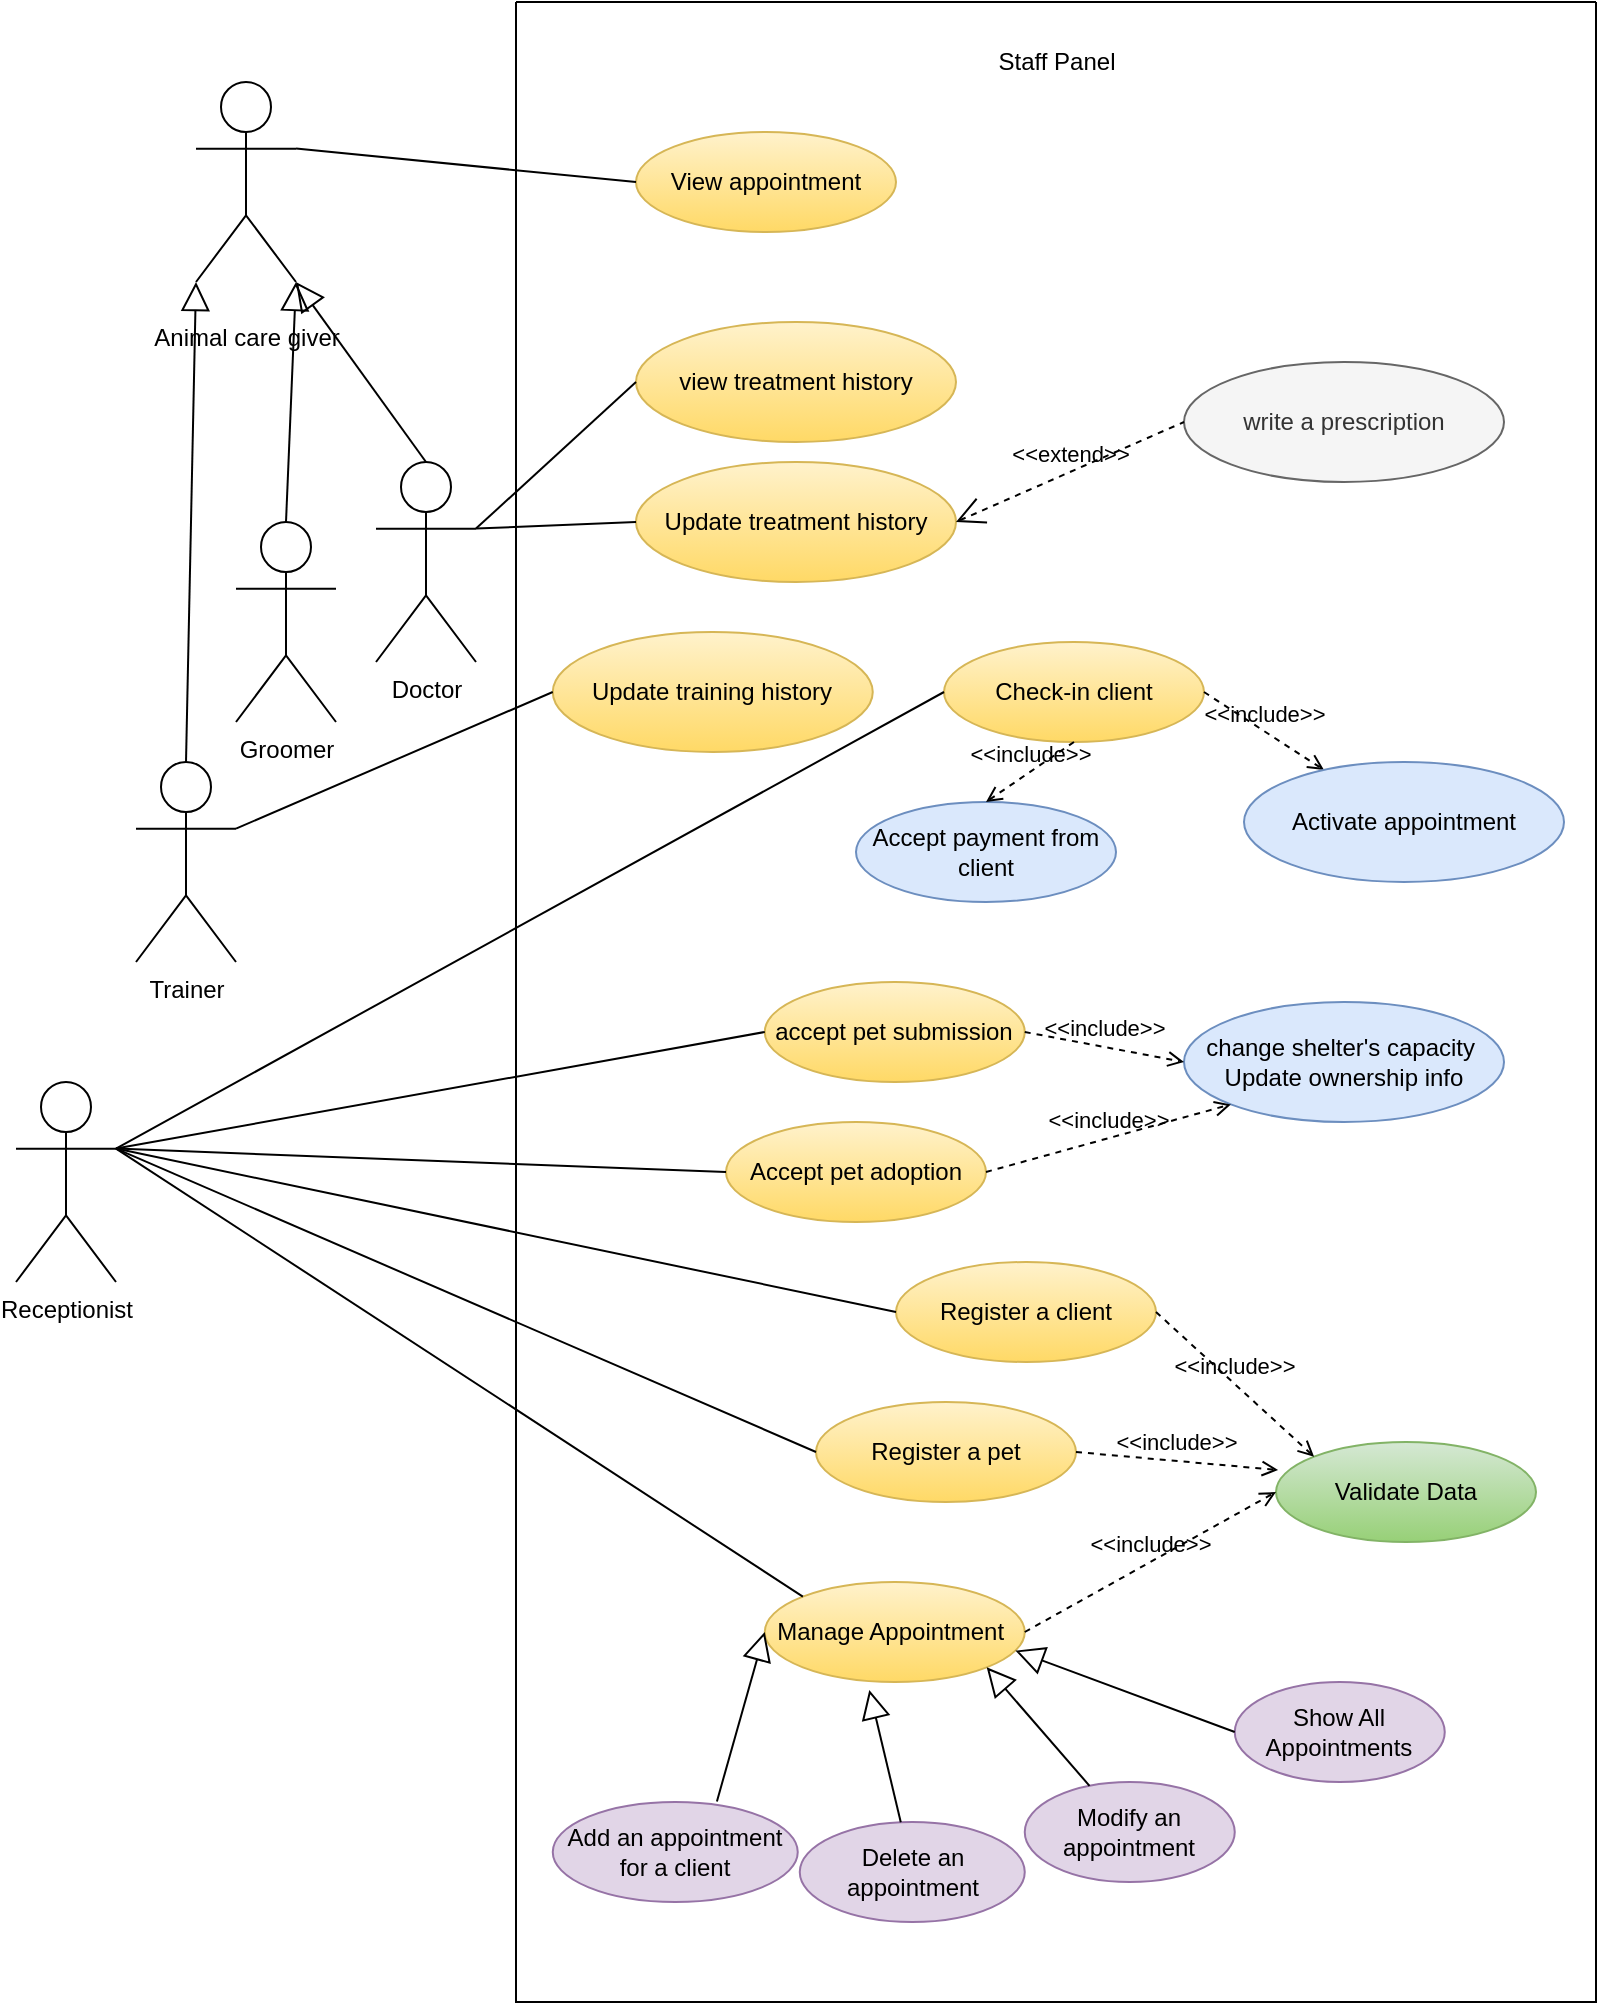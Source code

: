 <mxfile version="15.4.0" type="device"><diagram id="8cSKuVKdf73TwUSaXxKW" name="Page-1"><mxGraphModel dx="852" dy="494" grid="1" gridSize="10" guides="1" tooltips="1" connect="1" arrows="1" fold="1" page="1" pageScale="1" pageWidth="850" pageHeight="1100" math="0" shadow="0"><root><mxCell id="0"/><mxCell id="1" parent="0"/><mxCell id="Fg1Owx9ZgQX3L6xBfRgs-2" value="" style="swimlane;startSize=0;" parent="1" vertex="1"><mxGeometry x="300" y="270" width="540" height="1000" as="geometry"/></mxCell><mxCell id="Fg1Owx9ZgQX3L6xBfRgs-18" value="Delete an appointment" style="ellipse;whiteSpace=wrap;html=1;fillColor=#e1d5e7;strokeColor=#9673a6;" parent="Fg1Owx9ZgQX3L6xBfRgs-2" vertex="1"><mxGeometry x="141.88" y="910" width="112.5" height="50" as="geometry"/></mxCell><mxCell id="Fg1Owx9ZgQX3L6xBfRgs-19" value="Modify an appointment" style="ellipse;whiteSpace=wrap;html=1;fillColor=#e1d5e7;strokeColor=#9673a6;" parent="Fg1Owx9ZgQX3L6xBfRgs-2" vertex="1"><mxGeometry x="254.38" y="890" width="105" height="50" as="geometry"/></mxCell><mxCell id="Fg1Owx9ZgQX3L6xBfRgs-20" value="Manage Appointment&amp;nbsp;" style="ellipse;whiteSpace=wrap;html=1;fillColor=#fff2cc;strokeColor=#d6b656;gradientColor=#ffd966;" parent="Fg1Owx9ZgQX3L6xBfRgs-2" vertex="1"><mxGeometry x="124.38" y="790" width="130" height="50" as="geometry"/></mxCell><mxCell id="Fg1Owx9ZgQX3L6xBfRgs-21" value="Add an appointment for a client" style="ellipse;whiteSpace=wrap;html=1;fillColor=#e1d5e7;strokeColor=#9673a6;" parent="Fg1Owx9ZgQX3L6xBfRgs-2" vertex="1"><mxGeometry x="18.38" y="900" width="122.5" height="50" as="geometry"/></mxCell><mxCell id="Fg1Owx9ZgQX3L6xBfRgs-22" value="" style="edgeStyle=none;html=1;endArrow=block;endFill=0;endSize=12;verticalAlign=bottom;rounded=0;entryX=0;entryY=0.5;entryDx=0;entryDy=0;exitX=0.67;exitY=-0.006;exitDx=0;exitDy=0;exitPerimeter=0;" parent="Fg1Owx9ZgQX3L6xBfRgs-2" source="Fg1Owx9ZgQX3L6xBfRgs-21" target="Fg1Owx9ZgQX3L6xBfRgs-20" edge="1"><mxGeometry width="160" relative="1" as="geometry"><mxPoint x="103.146" y="950.843" as="sourcePoint"/><mxPoint x="-112.16" y="489.65" as="targetPoint"/></mxGeometry></mxCell><mxCell id="Fg1Owx9ZgQX3L6xBfRgs-23" value="" style="edgeStyle=none;html=1;endArrow=block;endFill=0;endSize=12;verticalAlign=bottom;rounded=0;entryX=0.402;entryY=1.08;entryDx=0;entryDy=0;entryPerimeter=0;" parent="Fg1Owx9ZgQX3L6xBfRgs-2" source="Fg1Owx9ZgQX3L6xBfRgs-18" target="Fg1Owx9ZgQX3L6xBfRgs-20" edge="1"><mxGeometry width="160" relative="1" as="geometry"><mxPoint x="-138.85" y="580.52" as="sourcePoint"/><mxPoint x="-102.16" y="499.65" as="targetPoint"/></mxGeometry></mxCell><mxCell id="Fg1Owx9ZgQX3L6xBfRgs-24" value="" style="edgeStyle=none;html=1;endArrow=block;endFill=0;endSize=12;verticalAlign=bottom;rounded=0;entryX=1;entryY=1;entryDx=0;entryDy=0;" parent="Fg1Owx9ZgQX3L6xBfRgs-2" source="Fg1Owx9ZgQX3L6xBfRgs-19" target="Fg1Owx9ZgQX3L6xBfRgs-20" edge="1"><mxGeometry width="160" relative="1" as="geometry"><mxPoint x="-128.85" y="590.52" as="sourcePoint"/><mxPoint x="-92.16" y="509.65" as="targetPoint"/></mxGeometry></mxCell><mxCell id="Fg1Owx9ZgQX3L6xBfRgs-28" value="Check-in client" style="ellipse;whiteSpace=wrap;html=1;fillColor=#fff2cc;strokeColor=#d6b656;gradientColor=#ffd966;" parent="Fg1Owx9ZgQX3L6xBfRgs-2" vertex="1"><mxGeometry x="214" y="320" width="130" height="50" as="geometry"/></mxCell><mxCell id="Fg1Owx9ZgQX3L6xBfRgs-30" value="&amp;lt;&amp;lt;include&amp;gt;&amp;gt;" style="edgeStyle=none;html=1;endArrow=open;verticalAlign=bottom;dashed=1;labelBackgroundColor=none;rounded=0;exitX=1;exitY=0.5;exitDx=0;exitDy=0;" parent="Fg1Owx9ZgQX3L6xBfRgs-2" source="Fg1Owx9ZgQX3L6xBfRgs-28" target="Fg1Owx9ZgQX3L6xBfRgs-32" edge="1"><mxGeometry width="160" relative="1" as="geometry"><mxPoint x="289.5" y="330" as="sourcePoint"/><mxPoint x="399.5" y="360" as="targetPoint"/></mxGeometry></mxCell><mxCell id="Fg1Owx9ZgQX3L6xBfRgs-32" value="Activate appointment" style="ellipse;whiteSpace=wrap;html=1;fillColor=#dae8fc;strokeColor=#6c8ebf;" parent="Fg1Owx9ZgQX3L6xBfRgs-2" vertex="1"><mxGeometry x="364" y="380" width="160" height="60" as="geometry"/></mxCell><mxCell id="Fg1Owx9ZgQX3L6xBfRgs-33" value="Validate Data" style="ellipse;whiteSpace=wrap;html=1;fillColor=#d5e8d4;strokeColor=#82b366;gradientColor=#97d077;" parent="Fg1Owx9ZgQX3L6xBfRgs-2" vertex="1"><mxGeometry x="380" y="720" width="130" height="50" as="geometry"/></mxCell><mxCell id="Fg1Owx9ZgQX3L6xBfRgs-34" value="&amp;lt;&amp;lt;include&amp;gt;&amp;gt;" style="edgeStyle=none;html=1;endArrow=open;verticalAlign=bottom;dashed=1;labelBackgroundColor=none;rounded=0;exitX=1;exitY=0.5;exitDx=0;exitDy=0;entryX=0;entryY=0.5;entryDx=0;entryDy=0;" parent="Fg1Owx9ZgQX3L6xBfRgs-2" source="Fg1Owx9ZgQX3L6xBfRgs-20" target="Fg1Owx9ZgQX3L6xBfRgs-33" edge="1"><mxGeometry width="160" relative="1" as="geometry"><mxPoint x="223.879" y="817.387" as="sourcePoint"/><mxPoint x="194" y="660" as="targetPoint"/></mxGeometry></mxCell><mxCell id="Fg1Owx9ZgQX3L6xBfRgs-36" value="Update treatment history" style="ellipse;whiteSpace=wrap;html=1;gradientColor=#ffd966;fillColor=#fff2cc;strokeColor=#d6b656;" parent="Fg1Owx9ZgQX3L6xBfRgs-2" vertex="1"><mxGeometry x="60" y="230" width="160" height="60" as="geometry"/></mxCell><mxCell id="Fg1Owx9ZgQX3L6xBfRgs-39" value="write a prescription" style="ellipse;whiteSpace=wrap;html=1;fillColor=#f5f5f5;strokeColor=#666666;fontColor=#333333;" parent="Fg1Owx9ZgQX3L6xBfRgs-2" vertex="1"><mxGeometry x="334" y="180" width="160" height="60" as="geometry"/></mxCell><mxCell id="Fg1Owx9ZgQX3L6xBfRgs-12" value="Staff Panel" style="text;html=1;align=center;verticalAlign=middle;resizable=0;points=[];autosize=1;strokeColor=none;fillColor=none;" parent="Fg1Owx9ZgQX3L6xBfRgs-2" vertex="1"><mxGeometry x="235" y="20" width="70" height="20" as="geometry"/></mxCell><mxCell id="Fg1Owx9ZgQX3L6xBfRgs-42" value="&amp;lt;&amp;lt;extend&amp;gt;&amp;gt;" style="edgeStyle=none;html=1;startArrow=open;endArrow=none;startSize=12;verticalAlign=bottom;dashed=1;labelBackgroundColor=none;rounded=0;exitX=1;exitY=0.5;exitDx=0;exitDy=0;entryX=0;entryY=0.5;entryDx=0;entryDy=0;" parent="Fg1Owx9ZgQX3L6xBfRgs-2" source="Fg1Owx9ZgQX3L6xBfRgs-36" target="Fg1Owx9ZgQX3L6xBfRgs-39" edge="1"><mxGeometry width="160" relative="1" as="geometry"><mxPoint x="294" y="60" as="sourcePoint"/><mxPoint x="454" y="60" as="targetPoint"/></mxGeometry></mxCell><mxCell id="Fg1Owx9ZgQX3L6xBfRgs-43" value="Update training history" style="ellipse;whiteSpace=wrap;html=1;gradientColor=#ffd966;fillColor=#fff2cc;strokeColor=#d6b656;" parent="Fg1Owx9ZgQX3L6xBfRgs-2" vertex="1"><mxGeometry x="18.38" y="315" width="160" height="60" as="geometry"/></mxCell><mxCell id="2h1cOL4pzbpLduTiYbip-5" value="Accept payment from client" style="ellipse;whiteSpace=wrap;html=1;fillColor=#dae8fc;strokeColor=#6c8ebf;" parent="Fg1Owx9ZgQX3L6xBfRgs-2" vertex="1"><mxGeometry x="170" y="400" width="130" height="50" as="geometry"/></mxCell><mxCell id="2h1cOL4pzbpLduTiYbip-14" value="View appointment" style="ellipse;whiteSpace=wrap;html=1;fillColor=#fff2cc;strokeColor=#d6b656;gradientColor=#ffd966;" parent="Fg1Owx9ZgQX3L6xBfRgs-2" vertex="1"><mxGeometry x="60" y="65" width="130" height="50" as="geometry"/></mxCell><mxCell id="PeNA6U6Kok27qZ-wCcE7-1" value="accept pet submission" style="ellipse;whiteSpace=wrap;html=1;fillColor=#fff2cc;strokeColor=#d6b656;gradientColor=#ffd966;" parent="Fg1Owx9ZgQX3L6xBfRgs-2" vertex="1"><mxGeometry x="124.38" y="490" width="130" height="50" as="geometry"/></mxCell><mxCell id="PeNA6U6Kok27qZ-wCcE7-4" value="Accept pet adoption" style="ellipse;whiteSpace=wrap;html=1;fillColor=#fff2cc;strokeColor=#d6b656;gradientColor=#ffd966;" parent="Fg1Owx9ZgQX3L6xBfRgs-2" vertex="1"><mxGeometry x="105" y="560" width="130" height="50" as="geometry"/></mxCell><mxCell id="PeNA6U6Kok27qZ-wCcE7-7" value="change shelter's capacity&amp;nbsp;&lt;br&gt;Update ownership info" style="ellipse;whiteSpace=wrap;html=1;fillColor=#dae8fc;strokeColor=#6c8ebf;" parent="Fg1Owx9ZgQX3L6xBfRgs-2" vertex="1"><mxGeometry x="334" y="500" width="160" height="60" as="geometry"/></mxCell><mxCell id="PeNA6U6Kok27qZ-wCcE7-6" value="&amp;lt;&amp;lt;include&amp;gt;&amp;gt;" style="edgeStyle=none;html=1;endArrow=open;verticalAlign=bottom;dashed=1;labelBackgroundColor=none;rounded=0;exitX=1;exitY=0.5;exitDx=0;exitDy=0;entryX=0;entryY=0.5;entryDx=0;entryDy=0;" parent="Fg1Owx9ZgQX3L6xBfRgs-2" source="PeNA6U6Kok27qZ-wCcE7-1" target="PeNA6U6Kok27qZ-wCcE7-7" edge="1"><mxGeometry width="160" relative="1" as="geometry"><mxPoint x="260" y="785" as="sourcePoint"/><mxPoint x="375.62" y="725" as="targetPoint"/></mxGeometry></mxCell><mxCell id="PeNA6U6Kok27qZ-wCcE7-5" value="&amp;lt;&amp;lt;include&amp;gt;&amp;gt;" style="edgeStyle=none;html=1;endArrow=open;verticalAlign=bottom;dashed=1;labelBackgroundColor=none;rounded=0;exitX=1;exitY=0.5;exitDx=0;exitDy=0;entryX=0;entryY=1;entryDx=0;entryDy=0;" parent="Fg1Owx9ZgQX3L6xBfRgs-2" source="PeNA6U6Kok27qZ-wCcE7-4" target="PeNA6U6Kok27qZ-wCcE7-7" edge="1"><mxGeometry width="160" relative="1" as="geometry"><mxPoint x="260" y="785" as="sourcePoint"/><mxPoint x="320" y="680" as="targetPoint"/></mxGeometry></mxCell><mxCell id="PeNA6U6Kok27qZ-wCcE7-8" value="Register a client" style="ellipse;whiteSpace=wrap;html=1;fillColor=#fff2cc;strokeColor=#d6b656;gradientColor=#ffd966;" parent="Fg1Owx9ZgQX3L6xBfRgs-2" vertex="1"><mxGeometry x="190" y="630" width="130" height="50" as="geometry"/></mxCell><mxCell id="PeNA6U6Kok27qZ-wCcE7-9" value="Register a pet" style="ellipse;whiteSpace=wrap;html=1;fillColor=#fff2cc;strokeColor=#d6b656;gradientColor=#ffd966;" parent="Fg1Owx9ZgQX3L6xBfRgs-2" vertex="1"><mxGeometry x="150" y="700" width="130" height="50" as="geometry"/></mxCell><mxCell id="PeNA6U6Kok27qZ-wCcE7-10" value="&amp;lt;&amp;lt;include&amp;gt;&amp;gt;" style="edgeStyle=none;html=1;endArrow=open;verticalAlign=bottom;dashed=1;labelBackgroundColor=none;rounded=0;exitX=1;exitY=0.5;exitDx=0;exitDy=0;entryX=0;entryY=0;entryDx=0;entryDy=0;" parent="Fg1Owx9ZgQX3L6xBfRgs-2" source="PeNA6U6Kok27qZ-wCcE7-8" target="Fg1Owx9ZgQX3L6xBfRgs-33" edge="1"><mxGeometry width="160" relative="1" as="geometry"><mxPoint x="258.38" y="875" as="sourcePoint"/><mxPoint x="374" y="815" as="targetPoint"/></mxGeometry></mxCell><mxCell id="PeNA6U6Kok27qZ-wCcE7-11" value="&amp;lt;&amp;lt;include&amp;gt;&amp;gt;" style="edgeStyle=none;html=1;endArrow=open;verticalAlign=bottom;dashed=1;labelBackgroundColor=none;rounded=0;exitX=1;exitY=0.5;exitDx=0;exitDy=0;entryX=0.008;entryY=0.28;entryDx=0;entryDy=0;entryPerimeter=0;" parent="Fg1Owx9ZgQX3L6xBfRgs-2" source="PeNA6U6Kok27qZ-wCcE7-9" target="Fg1Owx9ZgQX3L6xBfRgs-33" edge="1"><mxGeometry width="160" relative="1" as="geometry"><mxPoint x="330" y="685" as="sourcePoint"/><mxPoint x="393.038" y="797.322" as="targetPoint"/></mxGeometry></mxCell><mxCell id="yn3LlEutCHXkUkZ1DkQR-1" value="Show All Appointments" style="ellipse;whiteSpace=wrap;html=1;fillColor=#e1d5e7;strokeColor=#9673a6;" parent="Fg1Owx9ZgQX3L6xBfRgs-2" vertex="1"><mxGeometry x="359.38" y="840" width="105" height="50" as="geometry"/></mxCell><mxCell id="yn3LlEutCHXkUkZ1DkQR-2" style="edgeStyle=orthogonalEdgeStyle;rounded=0;orthogonalLoop=1;jettySize=auto;html=1;exitX=0.5;exitY=1;exitDx=0;exitDy=0;" parent="Fg1Owx9ZgQX3L6xBfRgs-2" source="yn3LlEutCHXkUkZ1DkQR-1" target="yn3LlEutCHXkUkZ1DkQR-1" edge="1"><mxGeometry relative="1" as="geometry"/></mxCell><mxCell id="yn3LlEutCHXkUkZ1DkQR-3" value="" style="edgeStyle=none;html=1;endArrow=block;endFill=0;endSize=12;verticalAlign=bottom;rounded=0;entryX=0.964;entryY=0.686;entryDx=0;entryDy=0;entryPerimeter=0;exitX=0;exitY=0.5;exitDx=0;exitDy=0;" parent="Fg1Owx9ZgQX3L6xBfRgs-2" source="yn3LlEutCHXkUkZ1DkQR-1" target="Fg1Owx9ZgQX3L6xBfRgs-20" edge="1"><mxGeometry width="160" relative="1" as="geometry"><mxPoint x="297.04" y="901.854" as="sourcePoint"/><mxPoint x="245.509" y="842.613" as="targetPoint"/></mxGeometry></mxCell><mxCell id="V5aopG9s_KX421tEjruH-1" value="view treatment history" style="ellipse;whiteSpace=wrap;html=1;gradientColor=#ffd966;fillColor=#fff2cc;strokeColor=#d6b656;" parent="Fg1Owx9ZgQX3L6xBfRgs-2" vertex="1"><mxGeometry x="60.0" y="160" width="160" height="60" as="geometry"/></mxCell><mxCell id="Ytpv2ZAKM3aMQ0BJw7X0-1" value="&amp;lt;&amp;lt;include&amp;gt;&amp;gt;" style="edgeStyle=none;html=1;endArrow=open;verticalAlign=bottom;dashed=1;labelBackgroundColor=none;rounded=0;exitX=0.5;exitY=1;exitDx=0;exitDy=0;entryX=0.5;entryY=0;entryDx=0;entryDy=0;" edge="1" parent="Fg1Owx9ZgQX3L6xBfRgs-2" source="Fg1Owx9ZgQX3L6xBfRgs-28" target="2h1cOL4pzbpLduTiYbip-5"><mxGeometry width="160" relative="1" as="geometry"><mxPoint x="354" y="355" as="sourcePoint"/><mxPoint x="414.022" y="394.014" as="targetPoint"/></mxGeometry></mxCell><mxCell id="Fg1Owx9ZgQX3L6xBfRgs-3" value="Trainer" style="shape=umlActor;html=1;verticalLabelPosition=bottom;verticalAlign=top;align=center;" parent="1" vertex="1"><mxGeometry x="110" y="650" width="50" height="100" as="geometry"/></mxCell><mxCell id="Fg1Owx9ZgQX3L6xBfRgs-4" value="Groomer&lt;br&gt;" style="shape=umlActor;html=1;verticalLabelPosition=bottom;verticalAlign=top;align=center;" parent="1" vertex="1"><mxGeometry x="160" y="530" width="50" height="100" as="geometry"/></mxCell><mxCell id="Fg1Owx9ZgQX3L6xBfRgs-5" value="Doctor" style="shape=umlActor;html=1;verticalLabelPosition=bottom;verticalAlign=top;align=center;" parent="1" vertex="1"><mxGeometry x="230" y="500" width="50" height="100" as="geometry"/></mxCell><mxCell id="Fg1Owx9ZgQX3L6xBfRgs-6" value="&lt;br&gt;Animal care giver" style="shape=umlActor;html=1;verticalLabelPosition=bottom;verticalAlign=top;align=center;" parent="1" vertex="1"><mxGeometry x="140" y="310" width="50" height="100" as="geometry"/></mxCell><mxCell id="Fg1Owx9ZgQX3L6xBfRgs-7" value="" style="edgeStyle=none;html=1;endArrow=block;endFill=0;endSize=12;verticalAlign=bottom;rounded=0;exitX=0.5;exitY=0;exitDx=0;exitDy=0;exitPerimeter=0;entryX=0;entryY=1;entryDx=0;entryDy=0;entryPerimeter=0;" parent="1" source="Fg1Owx9ZgQX3L6xBfRgs-3" target="Fg1Owx9ZgQX3L6xBfRgs-6" edge="1"><mxGeometry width="160" relative="1" as="geometry"><mxPoint x="300" y="560" as="sourcePoint"/><mxPoint x="180" y="430" as="targetPoint"/></mxGeometry></mxCell><mxCell id="Fg1Owx9ZgQX3L6xBfRgs-8" value="" style="edgeStyle=none;html=1;endArrow=block;endFill=0;endSize=12;verticalAlign=bottom;rounded=0;exitX=0.5;exitY=0;exitDx=0;exitDy=0;exitPerimeter=0;entryX=1;entryY=1;entryDx=0;entryDy=0;entryPerimeter=0;" parent="1" source="Fg1Owx9ZgQX3L6xBfRgs-4" target="Fg1Owx9ZgQX3L6xBfRgs-6" edge="1"><mxGeometry width="160" relative="1" as="geometry"><mxPoint x="25" y="560" as="sourcePoint"/><mxPoint x="50" y="500" as="targetPoint"/></mxGeometry></mxCell><mxCell id="Fg1Owx9ZgQX3L6xBfRgs-9" value="" style="edgeStyle=none;html=1;endArrow=block;endFill=0;endSize=12;verticalAlign=bottom;rounded=0;exitX=0.5;exitY=0;exitDx=0;exitDy=0;exitPerimeter=0;entryX=1;entryY=1;entryDx=0;entryDy=0;entryPerimeter=0;" parent="1" source="Fg1Owx9ZgQX3L6xBfRgs-5" target="Fg1Owx9ZgQX3L6xBfRgs-6" edge="1"><mxGeometry width="160" relative="1" as="geometry"><mxPoint x="-815" y="770" as="sourcePoint"/><mxPoint x="-790" y="710" as="targetPoint"/></mxGeometry></mxCell><mxCell id="Fg1Owx9ZgQX3L6xBfRgs-10" value="Receptionist" style="shape=umlActor;html=1;verticalLabelPosition=bottom;verticalAlign=top;align=center;" parent="1" vertex="1"><mxGeometry x="50" y="810" width="50" height="100" as="geometry"/></mxCell><mxCell id="Fg1Owx9ZgQX3L6xBfRgs-17" value="" style="edgeStyle=none;html=1;endArrow=none;verticalAlign=bottom;rounded=0;exitX=1;exitY=0.333;exitDx=0;exitDy=0;exitPerimeter=0;entryX=0;entryY=0;entryDx=0;entryDy=0;" parent="1" source="Fg1Owx9ZgQX3L6xBfRgs-10" target="Fg1Owx9ZgQX3L6xBfRgs-20" edge="1"><mxGeometry width="160" relative="1" as="geometry"><mxPoint x="480" y="630" as="sourcePoint"/><mxPoint x="640" y="630" as="targetPoint"/></mxGeometry></mxCell><mxCell id="Fg1Owx9ZgQX3L6xBfRgs-29" value="" style="edgeStyle=none;html=1;endArrow=none;verticalAlign=bottom;rounded=0;exitX=1;exitY=0.333;exitDx=0;exitDy=0;exitPerimeter=0;entryX=0;entryY=0.5;entryDx=0;entryDy=0;" parent="1" source="Fg1Owx9ZgQX3L6xBfRgs-10" target="Fg1Owx9ZgQX3L6xBfRgs-28" edge="1"><mxGeometry width="160" relative="1" as="geometry"><mxPoint x="100" y="733.333" as="sourcePoint"/><mxPoint x="428.5" y="695" as="targetPoint"/></mxGeometry></mxCell><mxCell id="Fg1Owx9ZgQX3L6xBfRgs-37" value="" style="edgeStyle=none;html=1;endArrow=none;verticalAlign=bottom;rounded=0;exitX=1;exitY=0.333;exitDx=0;exitDy=0;exitPerimeter=0;entryX=0;entryY=0.5;entryDx=0;entryDy=0;" parent="1" source="Fg1Owx9ZgQX3L6xBfRgs-5" target="Fg1Owx9ZgQX3L6xBfRgs-36" edge="1"><mxGeometry width="160" relative="1" as="geometry"><mxPoint x="200" y="353.333" as="sourcePoint"/><mxPoint x="420.0" y="420" as="targetPoint"/></mxGeometry></mxCell><mxCell id="Fg1Owx9ZgQX3L6xBfRgs-44" value="" style="edgeStyle=none;html=1;endArrow=none;verticalAlign=bottom;rounded=0;exitX=1;exitY=0.333;exitDx=0;exitDy=0;exitPerimeter=0;entryX=0;entryY=0.5;entryDx=0;entryDy=0;" parent="1" source="Fg1Owx9ZgQX3L6xBfRgs-3" target="Fg1Owx9ZgQX3L6xBfRgs-43" edge="1"><mxGeometry width="160" relative="1" as="geometry"><mxPoint x="190" y="720" as="sourcePoint"/><mxPoint x="350" y="720" as="targetPoint"/></mxGeometry></mxCell><mxCell id="2h1cOL4pzbpLduTiYbip-15" value="" style="edgeStyle=none;html=1;endArrow=none;verticalAlign=bottom;rounded=0;exitX=1;exitY=0.333;exitDx=0;exitDy=0;exitPerimeter=0;entryX=0;entryY=0.5;entryDx=0;entryDy=0;" parent="1" source="Fg1Owx9ZgQX3L6xBfRgs-6" target="2h1cOL4pzbpLduTiYbip-14" edge="1"><mxGeometry width="160" relative="1" as="geometry"><mxPoint x="200" y="353.333" as="sourcePoint"/><mxPoint x="370" y="335" as="targetPoint"/></mxGeometry></mxCell><mxCell id="PeNA6U6Kok27qZ-wCcE7-2" value="" style="edgeStyle=none;html=1;endArrow=none;verticalAlign=bottom;rounded=0;exitX=1;exitY=0.333;exitDx=0;exitDy=0;exitPerimeter=0;entryX=0;entryY=0.5;entryDx=0;entryDy=0;" parent="1" source="Fg1Owx9ZgQX3L6xBfRgs-10" target="PeNA6U6Kok27qZ-wCcE7-1" edge="1"><mxGeometry width="160" relative="1" as="geometry"><mxPoint x="100" y="813.333" as="sourcePoint"/><mxPoint x="453.5" y="825" as="targetPoint"/></mxGeometry></mxCell><mxCell id="PeNA6U6Kok27qZ-wCcE7-3" value="" style="edgeStyle=none;html=1;endArrow=none;verticalAlign=bottom;rounded=0;exitX=1;exitY=0.333;exitDx=0;exitDy=0;exitPerimeter=0;entryX=0;entryY=0.5;entryDx=0;entryDy=0;" parent="1" source="Fg1Owx9ZgQX3L6xBfRgs-10" target="PeNA6U6Kok27qZ-wCcE7-4" edge="1"><mxGeometry width="160" relative="1" as="geometry"><mxPoint x="110" y="823.333" as="sourcePoint"/><mxPoint x="370" y="860" as="targetPoint"/></mxGeometry></mxCell><mxCell id="PeNA6U6Kok27qZ-wCcE7-12" value="" style="edgeStyle=none;html=1;endArrow=none;verticalAlign=bottom;rounded=0;exitX=1;exitY=0.333;exitDx=0;exitDy=0;exitPerimeter=0;entryX=0;entryY=0.5;entryDx=0;entryDy=0;" parent="1" source="Fg1Owx9ZgQX3L6xBfRgs-10" target="PeNA6U6Kok27qZ-wCcE7-8" edge="1"><mxGeometry width="160" relative="1" as="geometry"><mxPoint x="100" y="813.333" as="sourcePoint"/><mxPoint x="415" y="895" as="targetPoint"/></mxGeometry></mxCell><mxCell id="PeNA6U6Kok27qZ-wCcE7-13" value="" style="edgeStyle=none;html=1;endArrow=none;verticalAlign=bottom;rounded=0;exitX=1;exitY=0.333;exitDx=0;exitDy=0;exitPerimeter=0;entryX=0;entryY=0.5;entryDx=0;entryDy=0;" parent="1" source="Fg1Owx9ZgQX3L6xBfRgs-10" target="PeNA6U6Kok27qZ-wCcE7-9" edge="1"><mxGeometry width="160" relative="1" as="geometry"><mxPoint x="110" y="823.333" as="sourcePoint"/><mxPoint x="425" y="905" as="targetPoint"/></mxGeometry></mxCell><mxCell id="V5aopG9s_KX421tEjruH-2" value="" style="edgeStyle=none;html=1;endArrow=none;verticalAlign=bottom;rounded=0;exitX=1;exitY=0.333;exitDx=0;exitDy=0;exitPerimeter=0;entryX=0;entryY=0.5;entryDx=0;entryDy=0;" parent="1" source="Fg1Owx9ZgQX3L6xBfRgs-5" target="V5aopG9s_KX421tEjruH-1" edge="1"><mxGeometry width="160" relative="1" as="geometry"><mxPoint x="290" y="543.333" as="sourcePoint"/><mxPoint x="370" y="530" as="targetPoint"/></mxGeometry></mxCell></root></mxGraphModel></diagram></mxfile>